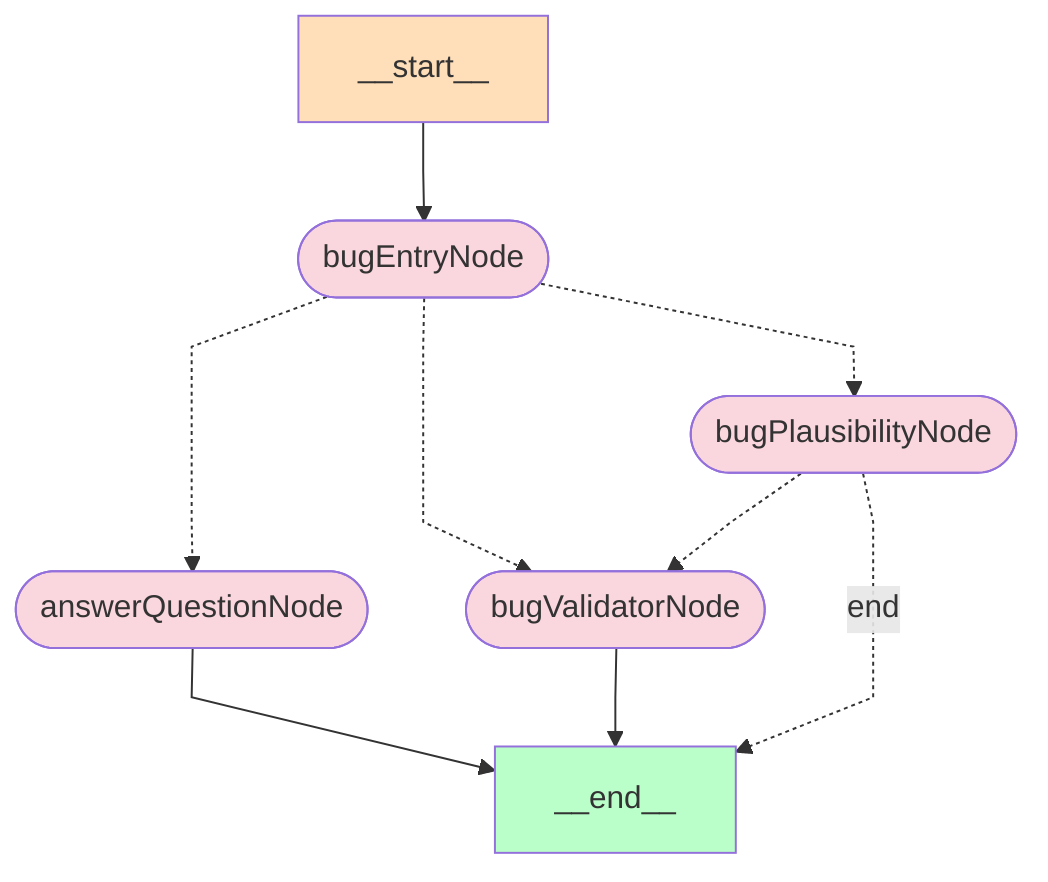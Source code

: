 %%{init: {'flowchart': {'curve': 'linear'}}}%%
graph TD;
	__start__[__start__]:::startclass;
	__end__[__end__]:::endclass;
	bugEntryNode([bugEntryNode]):::otherclass;
	answerQuestionNode([answerQuestionNode]):::otherclass;
	bugValidatorNode([bugValidatorNode]):::otherclass;
	bugPlausibilityNode([bugPlausibilityNode]):::otherclass;
	__start__ --> bugEntryNode;
	answerQuestionNode --> __end__;
	bugValidatorNode --> __end__;
	bugEntryNode -.-> bugPlausibilityNode;
	bugEntryNode -.-> bugValidatorNode;
	bugEntryNode -.-> answerQuestionNode;
	bugPlausibilityNode -.-> bugValidatorNode;
	bugPlausibilityNode -. end .-> __end__;
	classDef startclass fill:#ffdfba;
	classDef endclass fill:#baffc9;
	classDef otherclass fill:#fad7de;